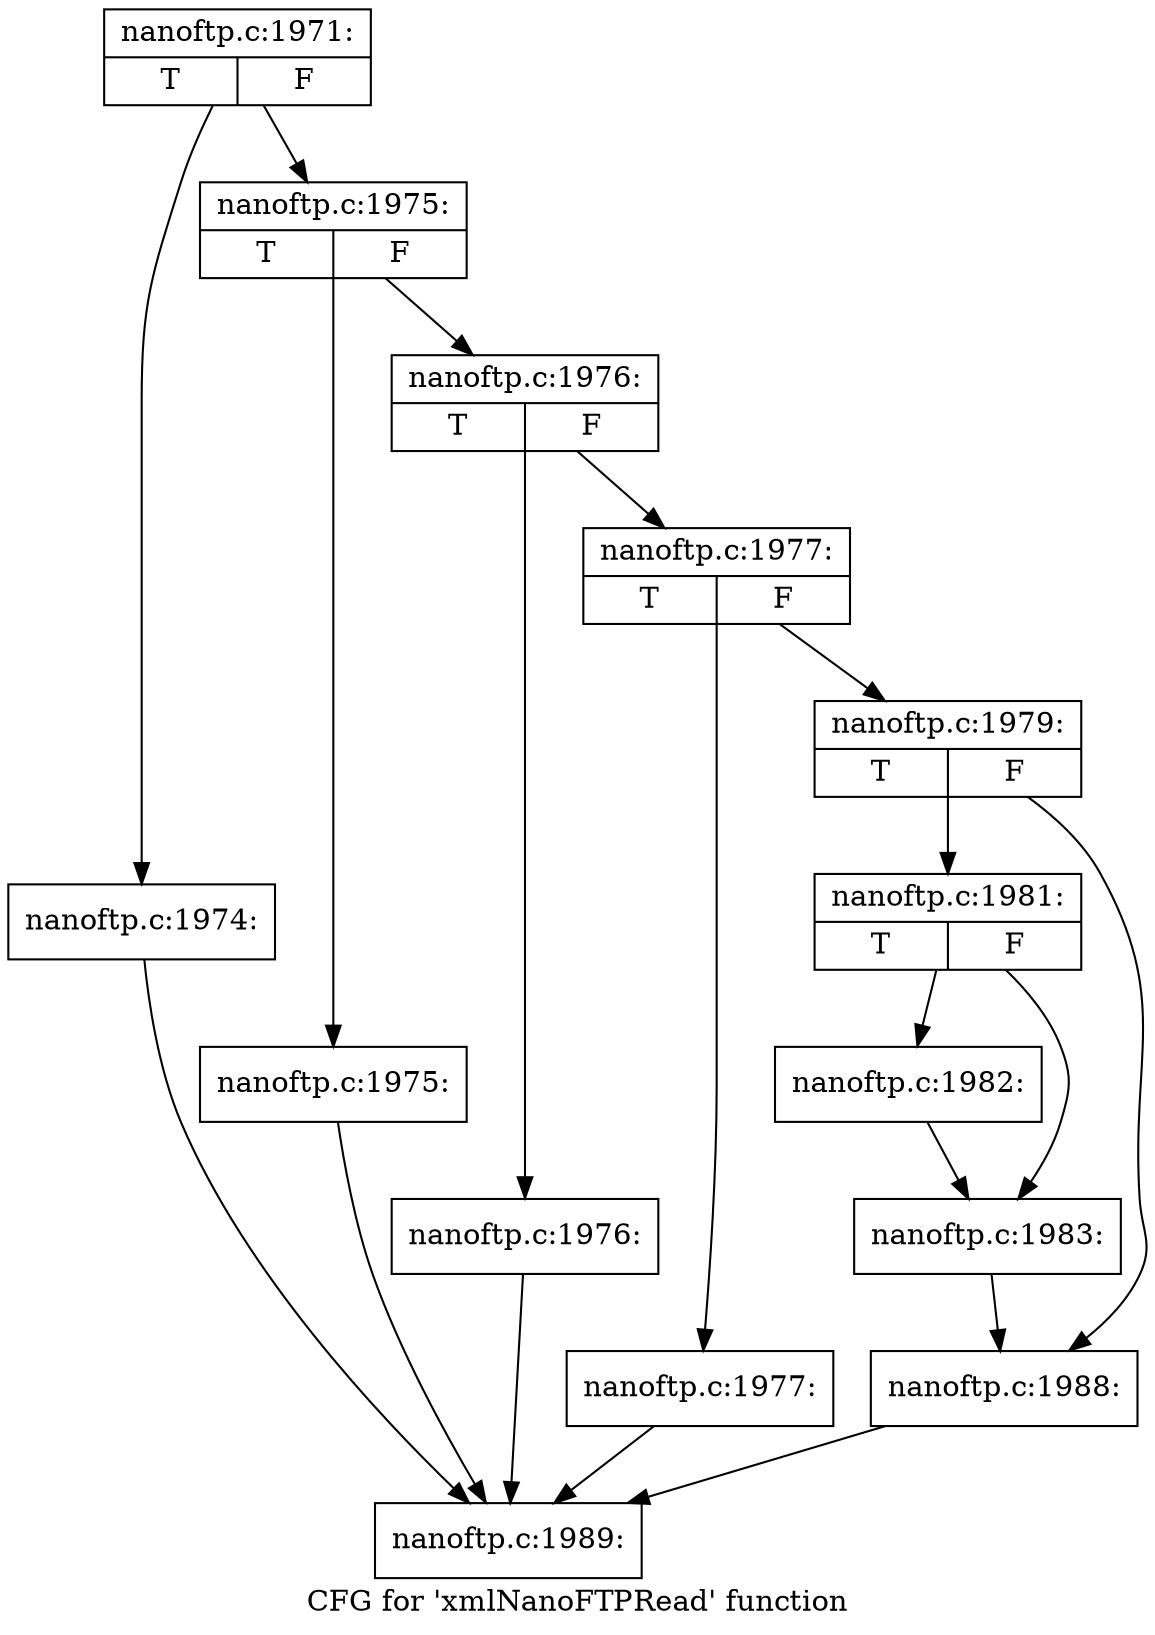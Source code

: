 digraph "CFG for 'xmlNanoFTPRead' function" {
	label="CFG for 'xmlNanoFTPRead' function";

	Node0x3f7bc00 [shape=record,label="{nanoftp.c:1971:|{<s0>T|<s1>F}}"];
	Node0x3f7bc00 -> Node0x3f7ce20;
	Node0x3f7bc00 -> Node0x3f7ce70;
	Node0x3f7ce20 [shape=record,label="{nanoftp.c:1974:}"];
	Node0x3f7ce20 -> Node0x3f7bee0;
	Node0x3f7ce70 [shape=record,label="{nanoftp.c:1975:|{<s0>T|<s1>F}}"];
	Node0x3f7ce70 -> Node0x3f7d330;
	Node0x3f7ce70 -> Node0x3f7d380;
	Node0x3f7d330 [shape=record,label="{nanoftp.c:1975:}"];
	Node0x3f7d330 -> Node0x3f7bee0;
	Node0x3f7d380 [shape=record,label="{nanoftp.c:1976:|{<s0>T|<s1>F}}"];
	Node0x3f7d380 -> Node0x3f7d940;
	Node0x3f7d380 -> Node0x3f7d990;
	Node0x3f7d940 [shape=record,label="{nanoftp.c:1976:}"];
	Node0x3f7d940 -> Node0x3f7bee0;
	Node0x3f7d990 [shape=record,label="{nanoftp.c:1977:|{<s0>T|<s1>F}}"];
	Node0x3f7d990 -> Node0x3f7de50;
	Node0x3f7d990 -> Node0x3f7dea0;
	Node0x3f7de50 [shape=record,label="{nanoftp.c:1977:}"];
	Node0x3f7de50 -> Node0x3f7bee0;
	Node0x3f7dea0 [shape=record,label="{nanoftp.c:1979:|{<s0>T|<s1>F}}"];
	Node0x3f7dea0 -> Node0x3f7e8e0;
	Node0x3f7dea0 -> Node0x3f7e930;
	Node0x3f7e8e0 [shape=record,label="{nanoftp.c:1981:|{<s0>T|<s1>F}}"];
	Node0x3f7e8e0 -> Node0x3f7ecf0;
	Node0x3f7e8e0 -> Node0x3f7ed40;
	Node0x3f7ecf0 [shape=record,label="{nanoftp.c:1982:}"];
	Node0x3f7ecf0 -> Node0x3f7ed40;
	Node0x3f7ed40 [shape=record,label="{nanoftp.c:1983:}"];
	Node0x3f7ed40 -> Node0x3f7e930;
	Node0x3f7e930 [shape=record,label="{nanoftp.c:1988:}"];
	Node0x3f7e930 -> Node0x3f7bee0;
	Node0x3f7bee0 [shape=record,label="{nanoftp.c:1989:}"];
}
